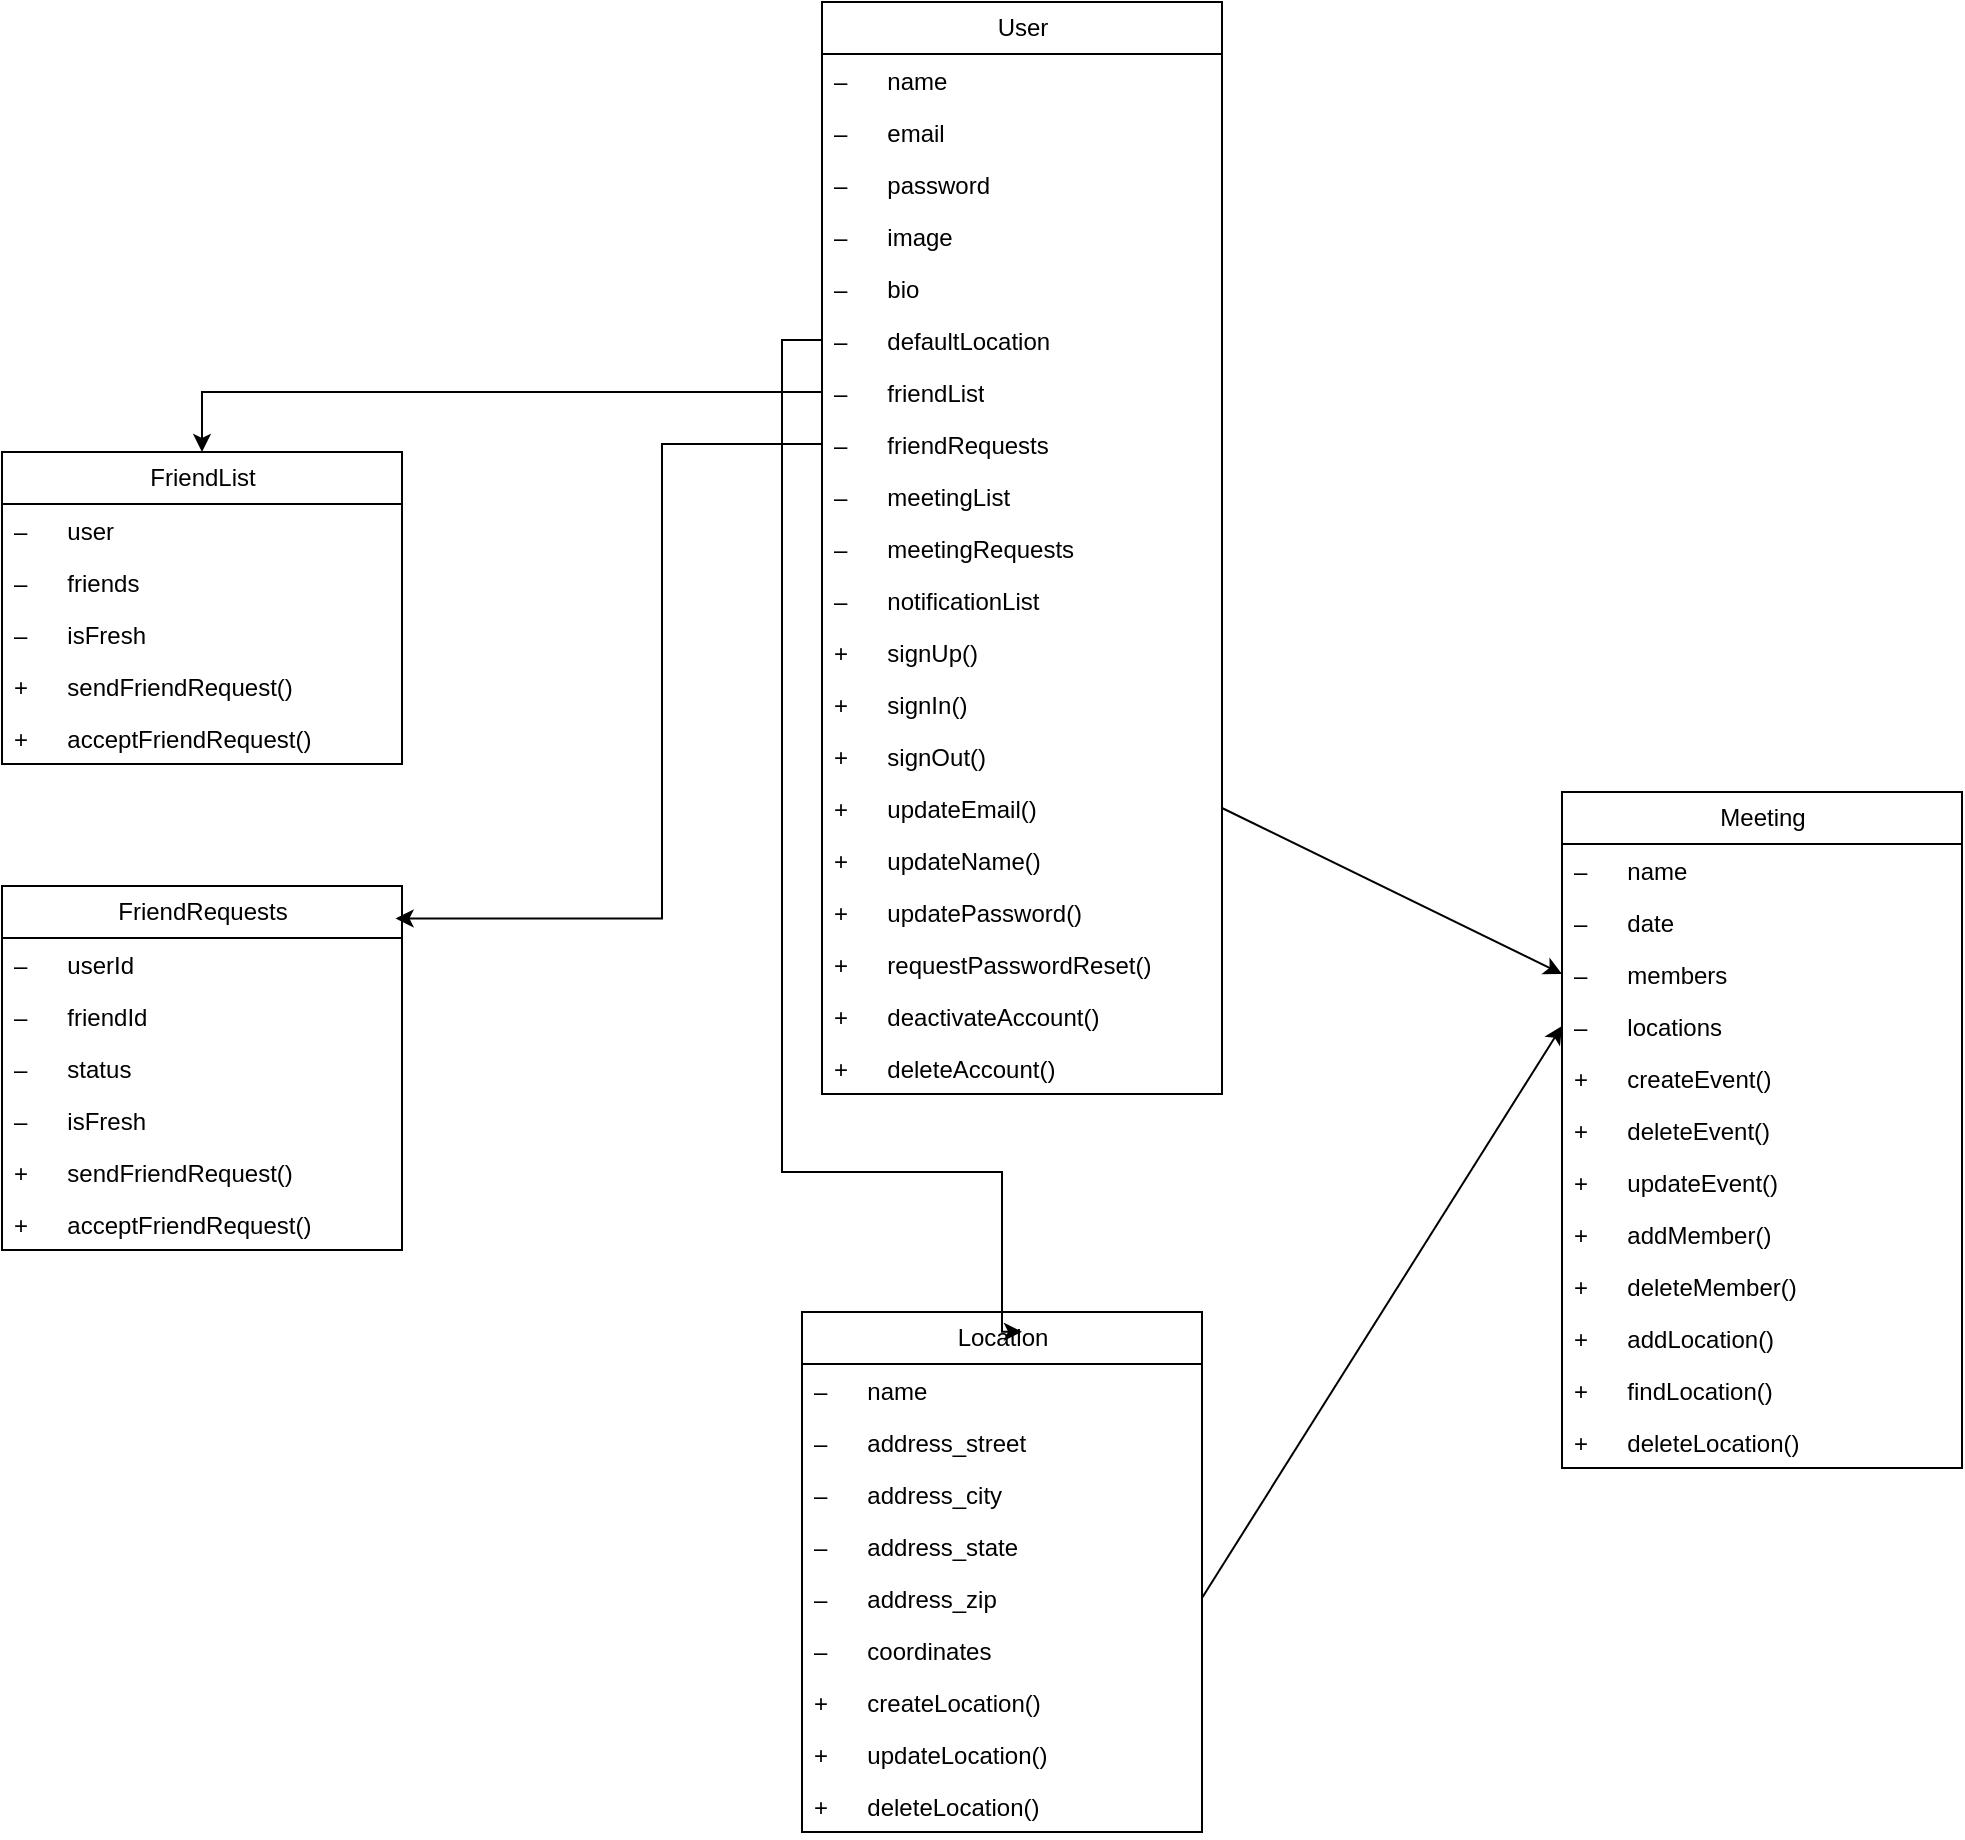 <mxfile version="22.0.2" type="device">
  <diagram id="uf6D9I84KuBBBF62caXT" name="Page-1">
    <mxGraphModel dx="1102" dy="1661" grid="1" gridSize="10" guides="1" tooltips="1" connect="1" arrows="1" fold="1" page="1" pageScale="1" pageWidth="1100" pageHeight="850" math="0" shadow="0">
      <root>
        <mxCell id="0" />
        <mxCell id="1" parent="0" />
        <mxCell id="2" value="User" style="swimlane;fontStyle=0;childLayout=stackLayout;horizontal=1;startSize=26;fillColor=none;horizontalStack=0;resizeParent=1;resizeParentMax=0;resizeLast=0;collapsible=1;marginBottom=0;html=1;" parent="1" vertex="1">
          <mxGeometry x="440" y="-95" width="200" height="546" as="geometry" />
        </mxCell>
        <mxCell id="3" value="–&lt;span style=&quot;white-space: pre;&quot;&gt;&#x9;&lt;/span&gt;name" style="text;strokeColor=none;fillColor=none;align=left;verticalAlign=top;spacingLeft=4;spacingRight=4;overflow=hidden;rotatable=0;points=[[0,0.5],[1,0.5]];portConstraint=eastwest;whiteSpace=wrap;html=1;" parent="2" vertex="1">
          <mxGeometry y="26" width="200" height="26" as="geometry" />
        </mxCell>
        <mxCell id="4" value="–&lt;span style=&quot;white-space: pre;&quot;&gt;&#x9;&lt;/span&gt;email" style="text;strokeColor=none;fillColor=none;align=left;verticalAlign=top;spacingLeft=4;spacingRight=4;overflow=hidden;rotatable=0;points=[[0,0.5],[1,0.5]];portConstraint=eastwest;whiteSpace=wrap;html=1;" parent="2" vertex="1">
          <mxGeometry y="52" width="200" height="26" as="geometry" />
        </mxCell>
        <mxCell id="57" value="–&lt;span style=&quot;white-space: pre;&quot;&gt;&#x9;&lt;/span&gt;password" style="text;strokeColor=none;fillColor=none;align=left;verticalAlign=top;spacingLeft=4;spacingRight=4;overflow=hidden;rotatable=0;points=[[0,0.5],[1,0.5]];portConstraint=eastwest;whiteSpace=wrap;html=1;" parent="2" vertex="1">
          <mxGeometry y="78" width="200" height="26" as="geometry" />
        </mxCell>
        <mxCell id="8" value="–&lt;span style=&quot;white-space: pre;&quot;&gt;&#x9;&lt;/span&gt;image" style="text;strokeColor=none;fillColor=none;align=left;verticalAlign=top;spacingLeft=4;spacingRight=4;overflow=hidden;rotatable=0;points=[[0,0.5],[1,0.5]];portConstraint=eastwest;whiteSpace=wrap;html=1;" parent="2" vertex="1">
          <mxGeometry y="104" width="200" height="26" as="geometry" />
        </mxCell>
        <mxCell id="R55-L3osrBjsKPAGaGKD-60" value="–&lt;span style=&quot;white-space: pre;&quot;&gt;&#x9;&lt;/span&gt;bio" style="text;strokeColor=none;fillColor=none;align=left;verticalAlign=top;spacingLeft=4;spacingRight=4;overflow=hidden;rotatable=0;points=[[0,0.5],[1,0.5]];portConstraint=eastwest;whiteSpace=wrap;html=1;" vertex="1" parent="2">
          <mxGeometry y="130" width="200" height="26" as="geometry" />
        </mxCell>
        <mxCell id="R55-L3osrBjsKPAGaGKD-61" value="–&lt;span style=&quot;white-space: pre;&quot;&gt;&#x9;&lt;/span&gt;defaultLocation" style="text;strokeColor=none;fillColor=none;align=left;verticalAlign=top;spacingLeft=4;spacingRight=4;overflow=hidden;rotatable=0;points=[[0,0.5],[1,0.5]];portConstraint=eastwest;whiteSpace=wrap;html=1;" vertex="1" parent="2">
          <mxGeometry y="156" width="200" height="26" as="geometry" />
        </mxCell>
        <mxCell id="R55-L3osrBjsKPAGaGKD-62" value="–&lt;span style=&quot;white-space: pre;&quot;&gt;&#x9;&lt;/span&gt;friendList" style="text;strokeColor=none;fillColor=none;align=left;verticalAlign=top;spacingLeft=4;spacingRight=4;overflow=hidden;rotatable=0;points=[[0,0.5],[1,0.5]];portConstraint=eastwest;whiteSpace=wrap;html=1;" vertex="1" parent="2">
          <mxGeometry y="182" width="200" height="26" as="geometry" />
        </mxCell>
        <mxCell id="R55-L3osrBjsKPAGaGKD-63" value="–&lt;span style=&quot;white-space: pre;&quot;&gt;&#x9;&lt;/span&gt;friendRequests" style="text;strokeColor=none;fillColor=none;align=left;verticalAlign=top;spacingLeft=4;spacingRight=4;overflow=hidden;rotatable=0;points=[[0,0.5],[1,0.5]];portConstraint=eastwest;whiteSpace=wrap;html=1;" vertex="1" parent="2">
          <mxGeometry y="208" width="200" height="26" as="geometry" />
        </mxCell>
        <mxCell id="R55-L3osrBjsKPAGaGKD-64" value="–&lt;span style=&quot;white-space: pre;&quot;&gt;&#x9;&lt;/span&gt;meetingList" style="text;strokeColor=none;fillColor=none;align=left;verticalAlign=top;spacingLeft=4;spacingRight=4;overflow=hidden;rotatable=0;points=[[0,0.5],[1,0.5]];portConstraint=eastwest;whiteSpace=wrap;html=1;" vertex="1" parent="2">
          <mxGeometry y="234" width="200" height="26" as="geometry" />
        </mxCell>
        <mxCell id="R55-L3osrBjsKPAGaGKD-65" value="–&lt;span style=&quot;white-space: pre;&quot;&gt;&#x9;&lt;/span&gt;meetingRequests" style="text;strokeColor=none;fillColor=none;align=left;verticalAlign=top;spacingLeft=4;spacingRight=4;overflow=hidden;rotatable=0;points=[[0,0.5],[1,0.5]];portConstraint=eastwest;whiteSpace=wrap;html=1;" vertex="1" parent="2">
          <mxGeometry y="260" width="200" height="26" as="geometry" />
        </mxCell>
        <mxCell id="R55-L3osrBjsKPAGaGKD-66" value="–&lt;span style=&quot;white-space: pre;&quot;&gt;&#x9;&lt;/span&gt;notificationList" style="text;strokeColor=none;fillColor=none;align=left;verticalAlign=top;spacingLeft=4;spacingRight=4;overflow=hidden;rotatable=0;points=[[0,0.5],[1,0.5]];portConstraint=eastwest;whiteSpace=wrap;html=1;" vertex="1" parent="2">
          <mxGeometry y="286" width="200" height="26" as="geometry" />
        </mxCell>
        <mxCell id="R55-L3osrBjsKPAGaGKD-67" value="+&lt;span style=&quot;white-space: pre;&quot;&gt;&#x9;&lt;/span&gt;signUp()" style="text;strokeColor=none;fillColor=none;align=left;verticalAlign=top;spacingLeft=4;spacingRight=4;overflow=hidden;rotatable=0;points=[[0,0.5],[1,0.5]];portConstraint=eastwest;whiteSpace=wrap;html=1;" vertex="1" parent="2">
          <mxGeometry y="312" width="200" height="26" as="geometry" />
        </mxCell>
        <mxCell id="17" value="+&lt;span style=&quot;white-space: pre;&quot;&gt;&#x9;&lt;/span&gt;signIn()" style="text;strokeColor=none;fillColor=none;align=left;verticalAlign=top;spacingLeft=4;spacingRight=4;overflow=hidden;rotatable=0;points=[[0,0.5],[1,0.5]];portConstraint=eastwest;whiteSpace=wrap;html=1;" parent="2" vertex="1">
          <mxGeometry y="338" width="200" height="26" as="geometry" />
        </mxCell>
        <mxCell id="18" value="+&lt;span style=&quot;white-space: pre;&quot;&gt;&#x9;&lt;/span&gt;signOut()" style="text;strokeColor=none;fillColor=none;align=left;verticalAlign=top;spacingLeft=4;spacingRight=4;overflow=hidden;rotatable=0;points=[[0,0.5],[1,0.5]];portConstraint=eastwest;whiteSpace=wrap;html=1;" parent="2" vertex="1">
          <mxGeometry y="364" width="200" height="26" as="geometry" />
        </mxCell>
        <mxCell id="9" value="+&lt;span style=&quot;white-space: pre;&quot;&gt;&#x9;&lt;/span&gt;updateEmail()" style="text;strokeColor=none;fillColor=none;align=left;verticalAlign=top;spacingLeft=4;spacingRight=4;overflow=hidden;rotatable=0;points=[[0,0.5],[1,0.5]];portConstraint=eastwest;whiteSpace=wrap;html=1;" parent="2" vertex="1">
          <mxGeometry y="390" width="200" height="26" as="geometry" />
        </mxCell>
        <mxCell id="10" value="+&lt;span style=&quot;white-space: pre;&quot;&gt;&#x9;&lt;/span&gt;updateName()" style="text;strokeColor=none;fillColor=none;align=left;verticalAlign=top;spacingLeft=4;spacingRight=4;overflow=hidden;rotatable=0;points=[[0,0.5],[1,0.5]];portConstraint=eastwest;whiteSpace=wrap;html=1;" parent="2" vertex="1">
          <mxGeometry y="416" width="200" height="26" as="geometry" />
        </mxCell>
        <mxCell id="11" value="+&lt;span style=&quot;white-space: pre;&quot;&gt;&#x9;&lt;/span&gt;updatePassword()" style="text;strokeColor=none;fillColor=none;align=left;verticalAlign=top;spacingLeft=4;spacingRight=4;overflow=hidden;rotatable=0;points=[[0,0.5],[1,0.5]];portConstraint=eastwest;whiteSpace=wrap;html=1;" parent="2" vertex="1">
          <mxGeometry y="442" width="200" height="26" as="geometry" />
        </mxCell>
        <mxCell id="12" value="+&lt;span style=&quot;white-space: pre;&quot;&gt;&#x9;&lt;/span&gt;requestPasswordReset()" style="text;strokeColor=none;fillColor=none;align=left;verticalAlign=top;spacingLeft=4;spacingRight=4;overflow=hidden;rotatable=0;points=[[0,0.5],[1,0.5]];portConstraint=eastwest;whiteSpace=wrap;html=1;" parent="2" vertex="1">
          <mxGeometry y="468" width="200" height="26" as="geometry" />
        </mxCell>
        <mxCell id="13" value="+&lt;span style=&quot;white-space: pre;&quot;&gt;&#x9;&lt;/span&gt;deactivateAccount()" style="text;strokeColor=none;fillColor=none;align=left;verticalAlign=top;spacingLeft=4;spacingRight=4;overflow=hidden;rotatable=0;points=[[0,0.5],[1,0.5]];portConstraint=eastwest;whiteSpace=wrap;html=1;" parent="2" vertex="1">
          <mxGeometry y="494" width="200" height="26" as="geometry" />
        </mxCell>
        <mxCell id="14" value="+&lt;span style=&quot;white-space: pre;&quot;&gt;&#x9;&lt;/span&gt;deleteAccount()" style="text;strokeColor=none;fillColor=none;align=left;verticalAlign=top;spacingLeft=4;spacingRight=4;overflow=hidden;rotatable=0;points=[[0,0.5],[1,0.5]];portConstraint=eastwest;whiteSpace=wrap;html=1;" parent="2" vertex="1">
          <mxGeometry y="520" width="200" height="26" as="geometry" />
        </mxCell>
        <mxCell id="19" value="Meeting" style="swimlane;fontStyle=0;childLayout=stackLayout;horizontal=1;startSize=26;fillColor=none;horizontalStack=0;resizeParent=1;resizeParentMax=0;resizeLast=0;collapsible=1;marginBottom=0;html=1;" parent="1" vertex="1">
          <mxGeometry x="810" y="300" width="200" height="338" as="geometry" />
        </mxCell>
        <mxCell id="20" value="–&lt;span style=&quot;white-space: pre;&quot;&gt;&#x9;&lt;/span&gt;name" style="text;strokeColor=none;fillColor=none;align=left;verticalAlign=top;spacingLeft=4;spacingRight=4;overflow=hidden;rotatable=0;points=[[0,0.5],[1,0.5]];portConstraint=eastwest;whiteSpace=wrap;html=1;" parent="19" vertex="1">
          <mxGeometry y="26" width="200" height="26" as="geometry" />
        </mxCell>
        <mxCell id="21" value="–&lt;span style=&quot;white-space: pre;&quot;&gt;&#x9;&lt;/span&gt;date" style="text;strokeColor=none;fillColor=none;align=left;verticalAlign=top;spacingLeft=4;spacingRight=4;overflow=hidden;rotatable=0;points=[[0,0.5],[1,0.5]];portConstraint=eastwest;whiteSpace=wrap;html=1;" parent="19" vertex="1">
          <mxGeometry y="52" width="200" height="26" as="geometry" />
        </mxCell>
        <mxCell id="22" value="–&lt;span style=&quot;white-space: pre;&quot;&gt;&#x9;&lt;/span&gt;members" style="text;strokeColor=none;fillColor=none;align=left;verticalAlign=top;spacingLeft=4;spacingRight=4;overflow=hidden;rotatable=0;points=[[0,0.5],[1,0.5]];portConstraint=eastwest;whiteSpace=wrap;html=1;" parent="19" vertex="1">
          <mxGeometry y="78" width="200" height="26" as="geometry" />
        </mxCell>
        <mxCell id="31" value="–&lt;span style=&quot;&quot;&gt;&#x9;&lt;span style=&quot;white-space: pre;&quot;&gt;&#x9;&lt;/span&gt;&lt;/span&gt;locations" style="text;strokeColor=none;fillColor=none;align=left;verticalAlign=top;spacingLeft=4;spacingRight=4;overflow=hidden;rotatable=0;points=[[0,0.5],[1,0.5]];portConstraint=eastwest;whiteSpace=wrap;html=1;" parent="19" vertex="1">
          <mxGeometry y="104" width="200" height="26" as="geometry" />
        </mxCell>
        <mxCell id="23" value="+&lt;span style=&quot;white-space: pre;&quot;&gt;&#x9;&lt;/span&gt;createEvent()" style="text;strokeColor=none;fillColor=none;align=left;verticalAlign=top;spacingLeft=4;spacingRight=4;overflow=hidden;rotatable=0;points=[[0,0.5],[1,0.5]];portConstraint=eastwest;whiteSpace=wrap;html=1;" parent="19" vertex="1">
          <mxGeometry y="130" width="200" height="26" as="geometry" />
        </mxCell>
        <mxCell id="24" value="+&lt;span style=&quot;white-space: pre;&quot;&gt;&#x9;&lt;/span&gt;deleteEvent()" style="text;strokeColor=none;fillColor=none;align=left;verticalAlign=top;spacingLeft=4;spacingRight=4;overflow=hidden;rotatable=0;points=[[0,0.5],[1,0.5]];portConstraint=eastwest;whiteSpace=wrap;html=1;" parent="19" vertex="1">
          <mxGeometry y="156" width="200" height="26" as="geometry" />
        </mxCell>
        <mxCell id="25" value="+&lt;span style=&quot;white-space: pre;&quot;&gt;&#x9;&lt;/span&gt;updateEvent()" style="text;strokeColor=none;fillColor=none;align=left;verticalAlign=top;spacingLeft=4;spacingRight=4;overflow=hidden;rotatable=0;points=[[0,0.5],[1,0.5]];portConstraint=eastwest;whiteSpace=wrap;html=1;" parent="19" vertex="1">
          <mxGeometry y="182" width="200" height="26" as="geometry" />
        </mxCell>
        <mxCell id="26" value="+&lt;span style=&quot;white-space: pre;&quot;&gt;&#x9;&lt;/span&gt;addMember()" style="text;strokeColor=none;fillColor=none;align=left;verticalAlign=top;spacingLeft=4;spacingRight=4;overflow=hidden;rotatable=0;points=[[0,0.5],[1,0.5]];portConstraint=eastwest;whiteSpace=wrap;html=1;" parent="19" vertex="1">
          <mxGeometry y="208" width="200" height="26" as="geometry" />
        </mxCell>
        <mxCell id="27" value="+&lt;span style=&quot;white-space: pre;&quot;&gt;&#x9;&lt;/span&gt;deleteMember()" style="text;strokeColor=none;fillColor=none;align=left;verticalAlign=top;spacingLeft=4;spacingRight=4;overflow=hidden;rotatable=0;points=[[0,0.5],[1,0.5]];portConstraint=eastwest;whiteSpace=wrap;html=1;" parent="19" vertex="1">
          <mxGeometry y="234" width="200" height="26" as="geometry" />
        </mxCell>
        <mxCell id="28" value="+&lt;span style=&quot;white-space: pre;&quot;&gt;&#x9;&lt;/span&gt;addLocation()" style="text;strokeColor=none;fillColor=none;align=left;verticalAlign=top;spacingLeft=4;spacingRight=4;overflow=hidden;rotatable=0;points=[[0,0.5],[1,0.5]];portConstraint=eastwest;whiteSpace=wrap;html=1;" parent="19" vertex="1">
          <mxGeometry y="260" width="200" height="26" as="geometry" />
        </mxCell>
        <mxCell id="60" value="+&lt;span style=&quot;white-space: pre;&quot;&gt;&#x9;&lt;/span&gt;findLocation()" style="text;strokeColor=none;fillColor=none;align=left;verticalAlign=top;spacingLeft=4;spacingRight=4;overflow=hidden;rotatable=0;points=[[0,0.5],[1,0.5]];portConstraint=eastwest;whiteSpace=wrap;html=1;" parent="19" vertex="1">
          <mxGeometry y="286" width="200" height="26" as="geometry" />
        </mxCell>
        <mxCell id="29" value="+&lt;span style=&quot;white-space: pre;&quot;&gt;&#x9;&lt;/span&gt;deleteLocation()" style="text;strokeColor=none;fillColor=none;align=left;verticalAlign=top;spacingLeft=4;spacingRight=4;overflow=hidden;rotatable=0;points=[[0,0.5],[1,0.5]];portConstraint=eastwest;whiteSpace=wrap;html=1;" parent="19" vertex="1">
          <mxGeometry y="312" width="200" height="26" as="geometry" />
        </mxCell>
        <mxCell id="32" value="FriendList" style="swimlane;fontStyle=0;childLayout=stackLayout;horizontal=1;startSize=26;fillColor=none;horizontalStack=0;resizeParent=1;resizeParentMax=0;resizeLast=0;collapsible=1;marginBottom=0;html=1;" parent="1" vertex="1">
          <mxGeometry x="30" y="130" width="200" height="156" as="geometry" />
        </mxCell>
        <mxCell id="33" value="–&lt;span style=&quot;white-space: pre;&quot;&gt;&#x9;&lt;/span&gt;user" style="text;strokeColor=none;fillColor=none;align=left;verticalAlign=top;spacingLeft=4;spacingRight=4;overflow=hidden;rotatable=0;points=[[0,0.5],[1,0.5]];portConstraint=eastwest;whiteSpace=wrap;html=1;" parent="32" vertex="1">
          <mxGeometry y="26" width="200" height="26" as="geometry" />
        </mxCell>
        <mxCell id="34" value="–&lt;span style=&quot;white-space: pre;&quot;&gt;&#x9;&lt;/span&gt;friends" style="text;strokeColor=none;fillColor=none;align=left;verticalAlign=top;spacingLeft=4;spacingRight=4;overflow=hidden;rotatable=0;points=[[0,0.5],[1,0.5]];portConstraint=eastwest;whiteSpace=wrap;html=1;" parent="32" vertex="1">
          <mxGeometry y="52" width="200" height="26" as="geometry" />
        </mxCell>
        <mxCell id="35" value="–&lt;span style=&quot;white-space: pre;&quot;&gt;&#x9;&lt;/span&gt;isFresh" style="text;strokeColor=none;fillColor=none;align=left;verticalAlign=top;spacingLeft=4;spacingRight=4;overflow=hidden;rotatable=0;points=[[0,0.5],[1,0.5]];portConstraint=eastwest;whiteSpace=wrap;html=1;" parent="32" vertex="1">
          <mxGeometry y="78" width="200" height="26" as="geometry" />
        </mxCell>
        <mxCell id="44" value="+&lt;span style=&quot;white-space: pre;&quot;&gt;&#x9;&lt;/span&gt;sendFriendRequest()" style="text;strokeColor=none;fillColor=none;align=left;verticalAlign=top;spacingLeft=4;spacingRight=4;overflow=hidden;rotatable=0;points=[[0,0.5],[1,0.5]];portConstraint=eastwest;whiteSpace=wrap;html=1;" parent="32" vertex="1">
          <mxGeometry y="104" width="200" height="26" as="geometry" />
        </mxCell>
        <mxCell id="36" value="+&lt;span style=&quot;white-space: pre;&quot;&gt;&#x9;&lt;/span&gt;acceptFriendRequest()" style="text;strokeColor=none;fillColor=none;align=left;verticalAlign=top;spacingLeft=4;spacingRight=4;overflow=hidden;rotatable=0;points=[[0,0.5],[1,0.5]];portConstraint=eastwest;whiteSpace=wrap;html=1;" parent="32" vertex="1">
          <mxGeometry y="130" width="200" height="26" as="geometry" />
        </mxCell>
        <mxCell id="46" style="edgeStyle=none;html=1;exitX=1;exitY=0.5;exitDx=0;exitDy=0;entryX=0;entryY=0.5;entryDx=0;entryDy=0;" parent="1" source="9" target="22" edge="1">
          <mxGeometry relative="1" as="geometry" />
        </mxCell>
        <mxCell id="55" style="edgeStyle=none;html=1;entryX=0;entryY=0.5;entryDx=0;entryDy=0;exitX=1;exitY=0.5;exitDx=0;exitDy=0;" parent="1" source="51" target="31" edge="1">
          <mxGeometry relative="1" as="geometry" />
        </mxCell>
        <mxCell id="47" value="Location" style="swimlane;fontStyle=0;childLayout=stackLayout;horizontal=1;startSize=26;fillColor=none;horizontalStack=0;resizeParent=1;resizeParentMax=0;resizeLast=0;collapsible=1;marginBottom=0;html=1;" parent="1" vertex="1">
          <mxGeometry x="430" y="560" width="200" height="260" as="geometry" />
        </mxCell>
        <mxCell id="48" value="–&lt;span style=&quot;white-space: pre;&quot;&gt;&#x9;&lt;/span&gt;name" style="text;strokeColor=none;fillColor=none;align=left;verticalAlign=top;spacingLeft=4;spacingRight=4;overflow=hidden;rotatable=0;points=[[0,0.5],[1,0.5]];portConstraint=eastwest;whiteSpace=wrap;html=1;" parent="47" vertex="1">
          <mxGeometry y="26" width="200" height="26" as="geometry" />
        </mxCell>
        <mxCell id="49" value="–&lt;span style=&quot;white-space: pre;&quot;&gt;&#x9;&lt;/span&gt;address_street" style="text;strokeColor=none;fillColor=none;align=left;verticalAlign=top;spacingLeft=4;spacingRight=4;overflow=hidden;rotatable=0;points=[[0,0.5],[1,0.5]];portConstraint=eastwest;whiteSpace=wrap;html=1;" parent="47" vertex="1">
          <mxGeometry y="52" width="200" height="26" as="geometry" />
        </mxCell>
        <mxCell id="50" value="–&lt;span style=&quot;white-space: pre;&quot;&gt;&#x9;&lt;/span&gt;address_city" style="text;strokeColor=none;fillColor=none;align=left;verticalAlign=top;spacingLeft=4;spacingRight=4;overflow=hidden;rotatable=0;points=[[0,0.5],[1,0.5]];portConstraint=eastwest;whiteSpace=wrap;html=1;" parent="47" vertex="1">
          <mxGeometry y="78" width="200" height="26" as="geometry" />
        </mxCell>
        <mxCell id="58" value="–&lt;span style=&quot;white-space: pre;&quot;&gt;&#x9;&lt;/span&gt;address_state" style="text;strokeColor=none;fillColor=none;align=left;verticalAlign=top;spacingLeft=4;spacingRight=4;overflow=hidden;rotatable=0;points=[[0,0.5],[1,0.5]];portConstraint=eastwest;whiteSpace=wrap;html=1;" parent="47" vertex="1">
          <mxGeometry y="104" width="200" height="26" as="geometry" />
        </mxCell>
        <mxCell id="51" value="–&lt;span style=&quot;white-space: pre;&quot;&gt;&#x9;&lt;/span&gt;address_zip" style="text;strokeColor=none;fillColor=none;align=left;verticalAlign=top;spacingLeft=4;spacingRight=4;overflow=hidden;rotatable=0;points=[[0,0.5],[1,0.5]];portConstraint=eastwest;whiteSpace=wrap;html=1;" parent="47" vertex="1">
          <mxGeometry y="130" width="200" height="26" as="geometry" />
        </mxCell>
        <mxCell id="59" value="–&lt;span style=&quot;white-space: pre;&quot;&gt;&#x9;&lt;/span&gt;coordinates" style="text;strokeColor=none;fillColor=none;align=left;verticalAlign=top;spacingLeft=4;spacingRight=4;overflow=hidden;rotatable=0;points=[[0,0.5],[1,0.5]];portConstraint=eastwest;whiteSpace=wrap;html=1;" parent="47" vertex="1">
          <mxGeometry y="156" width="200" height="26" as="geometry" />
        </mxCell>
        <mxCell id="52" value="+&lt;span style=&quot;white-space: pre;&quot;&gt;&#x9;&lt;/span&gt;createLocation()" style="text;strokeColor=none;fillColor=none;align=left;verticalAlign=top;spacingLeft=4;spacingRight=4;overflow=hidden;rotatable=0;points=[[0,0.5],[1,0.5]];portConstraint=eastwest;whiteSpace=wrap;html=1;" parent="47" vertex="1">
          <mxGeometry y="182" width="200" height="26" as="geometry" />
        </mxCell>
        <mxCell id="53" value="+&lt;span style=&quot;white-space: pre;&quot;&gt;&#x9;&lt;/span&gt;updateLocation()" style="text;strokeColor=none;fillColor=none;align=left;verticalAlign=top;spacingLeft=4;spacingRight=4;overflow=hidden;rotatable=0;points=[[0,0.5],[1,0.5]];portConstraint=eastwest;whiteSpace=wrap;html=1;" parent="47" vertex="1">
          <mxGeometry y="208" width="200" height="26" as="geometry" />
        </mxCell>
        <mxCell id="54" value="+&lt;span style=&quot;white-space: pre;&quot;&gt;&#x9;&lt;/span&gt;deleteLocation()" style="text;strokeColor=none;fillColor=none;align=left;verticalAlign=top;spacingLeft=4;spacingRight=4;overflow=hidden;rotatable=0;points=[[0,0.5],[1,0.5]];portConstraint=eastwest;whiteSpace=wrap;html=1;" parent="47" vertex="1">
          <mxGeometry y="234" width="200" height="26" as="geometry" />
        </mxCell>
        <mxCell id="R55-L3osrBjsKPAGaGKD-68" value="FriendRequests" style="swimlane;fontStyle=0;childLayout=stackLayout;horizontal=1;startSize=26;fillColor=none;horizontalStack=0;resizeParent=1;resizeParentMax=0;resizeLast=0;collapsible=1;marginBottom=0;html=1;" vertex="1" parent="1">
          <mxGeometry x="30" y="347" width="200" height="182" as="geometry" />
        </mxCell>
        <mxCell id="R55-L3osrBjsKPAGaGKD-69" value="–&lt;span style=&quot;white-space: pre;&quot;&gt;&#x9;&lt;/span&gt;userId" style="text;strokeColor=none;fillColor=none;align=left;verticalAlign=top;spacingLeft=4;spacingRight=4;overflow=hidden;rotatable=0;points=[[0,0.5],[1,0.5]];portConstraint=eastwest;whiteSpace=wrap;html=1;" vertex="1" parent="R55-L3osrBjsKPAGaGKD-68">
          <mxGeometry y="26" width="200" height="26" as="geometry" />
        </mxCell>
        <mxCell id="R55-L3osrBjsKPAGaGKD-70" value="–&lt;span style=&quot;white-space: pre;&quot;&gt;&#x9;&lt;/span&gt;friendId" style="text;strokeColor=none;fillColor=none;align=left;verticalAlign=top;spacingLeft=4;spacingRight=4;overflow=hidden;rotatable=0;points=[[0,0.5],[1,0.5]];portConstraint=eastwest;whiteSpace=wrap;html=1;" vertex="1" parent="R55-L3osrBjsKPAGaGKD-68">
          <mxGeometry y="52" width="200" height="26" as="geometry" />
        </mxCell>
        <mxCell id="R55-L3osrBjsKPAGaGKD-74" value="–&lt;span style=&quot;white-space: pre;&quot;&gt;&#x9;&lt;/span&gt;status" style="text;strokeColor=none;fillColor=none;align=left;verticalAlign=top;spacingLeft=4;spacingRight=4;overflow=hidden;rotatable=0;points=[[0,0.5],[1,0.5]];portConstraint=eastwest;whiteSpace=wrap;html=1;" vertex="1" parent="R55-L3osrBjsKPAGaGKD-68">
          <mxGeometry y="78" width="200" height="26" as="geometry" />
        </mxCell>
        <mxCell id="R55-L3osrBjsKPAGaGKD-71" value="–&lt;span style=&quot;white-space: pre;&quot;&gt;&#x9;&lt;/span&gt;isFresh" style="text;strokeColor=none;fillColor=none;align=left;verticalAlign=top;spacingLeft=4;spacingRight=4;overflow=hidden;rotatable=0;points=[[0,0.5],[1,0.5]];portConstraint=eastwest;whiteSpace=wrap;html=1;" vertex="1" parent="R55-L3osrBjsKPAGaGKD-68">
          <mxGeometry y="104" width="200" height="26" as="geometry" />
        </mxCell>
        <mxCell id="R55-L3osrBjsKPAGaGKD-72" value="+&lt;span style=&quot;white-space: pre;&quot;&gt;&#x9;&lt;/span&gt;sendFriendRequest()" style="text;strokeColor=none;fillColor=none;align=left;verticalAlign=top;spacingLeft=4;spacingRight=4;overflow=hidden;rotatable=0;points=[[0,0.5],[1,0.5]];portConstraint=eastwest;whiteSpace=wrap;html=1;" vertex="1" parent="R55-L3osrBjsKPAGaGKD-68">
          <mxGeometry y="130" width="200" height="26" as="geometry" />
        </mxCell>
        <mxCell id="R55-L3osrBjsKPAGaGKD-73" value="+&lt;span style=&quot;white-space: pre;&quot;&gt;&#x9;&lt;/span&gt;acceptFriendRequest()" style="text;strokeColor=none;fillColor=none;align=left;verticalAlign=top;spacingLeft=4;spacingRight=4;overflow=hidden;rotatable=0;points=[[0,0.5],[1,0.5]];portConstraint=eastwest;whiteSpace=wrap;html=1;" vertex="1" parent="R55-L3osrBjsKPAGaGKD-68">
          <mxGeometry y="156" width="200" height="26" as="geometry" />
        </mxCell>
        <mxCell id="R55-L3osrBjsKPAGaGKD-81" style="edgeStyle=orthogonalEdgeStyle;rounded=0;orthogonalLoop=1;jettySize=auto;html=1;entryX=0.984;entryY=0.089;entryDx=0;entryDy=0;entryPerimeter=0;" edge="1" parent="1" source="R55-L3osrBjsKPAGaGKD-63" target="R55-L3osrBjsKPAGaGKD-68">
          <mxGeometry relative="1" as="geometry">
            <Array as="points">
              <mxPoint x="360" y="126" />
              <mxPoint x="360" y="363" />
            </Array>
          </mxGeometry>
        </mxCell>
        <mxCell id="R55-L3osrBjsKPAGaGKD-82" style="edgeStyle=orthogonalEdgeStyle;rounded=0;orthogonalLoop=1;jettySize=auto;html=1;" edge="1" parent="1" source="R55-L3osrBjsKPAGaGKD-62" target="32">
          <mxGeometry relative="1" as="geometry" />
        </mxCell>
        <mxCell id="R55-L3osrBjsKPAGaGKD-83" style="edgeStyle=orthogonalEdgeStyle;rounded=0;orthogonalLoop=1;jettySize=auto;html=1;entryX=0.55;entryY=0.038;entryDx=0;entryDy=0;entryPerimeter=0;" edge="1" parent="1" source="R55-L3osrBjsKPAGaGKD-61" target="47">
          <mxGeometry relative="1" as="geometry">
            <mxPoint x="330" y="540" as="targetPoint" />
            <Array as="points">
              <mxPoint x="420" y="74" />
              <mxPoint x="420" y="490" />
              <mxPoint x="530" y="490" />
              <mxPoint x="530" y="570" />
            </Array>
          </mxGeometry>
        </mxCell>
      </root>
    </mxGraphModel>
  </diagram>
</mxfile>
